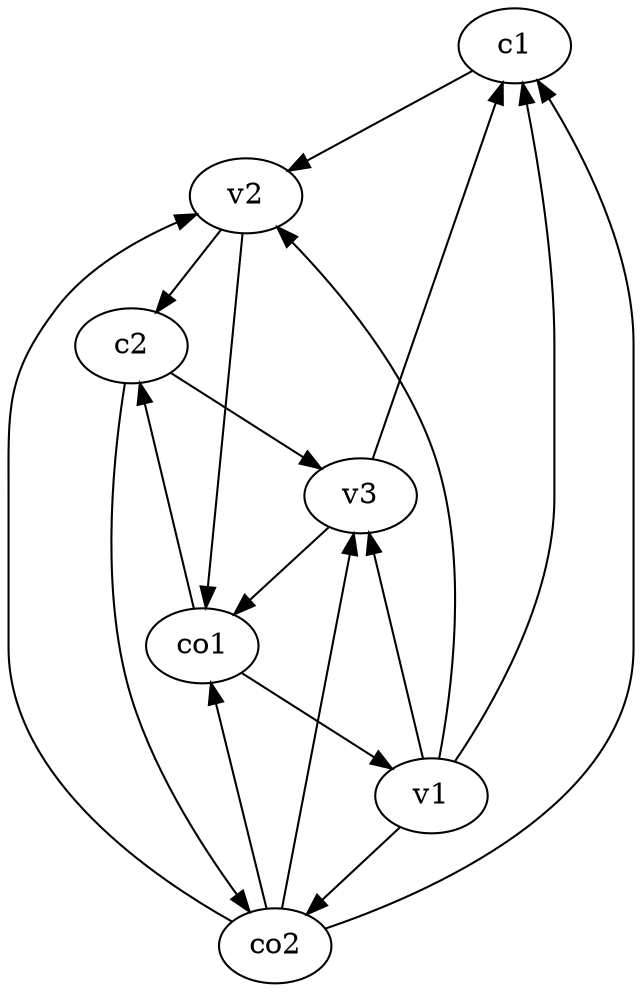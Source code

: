 strict digraph  {
c1;
c2;
v1;
v2;
v3;
co1;
co2;
c1 -> v2  [weight=1];
c2 -> co2  [weight=1];
c2 -> v3  [weight=1];
v1 -> c1  [weight=1];
v1 -> v2  [weight=1];
v1 -> v3  [weight=1];
v1 -> co2  [weight=1];
v2 -> c2  [weight=1];
v2 -> co1  [weight=1];
v3 -> c1  [weight=1];
v3 -> co1  [weight=1];
co1 -> c2  [weight=1];
co1 -> v1  [weight=1];
co2 -> c1  [weight=1];
co2 -> co1  [weight=1];
co2 -> v2  [weight=1];
co2 -> v3  [weight=1];
}
